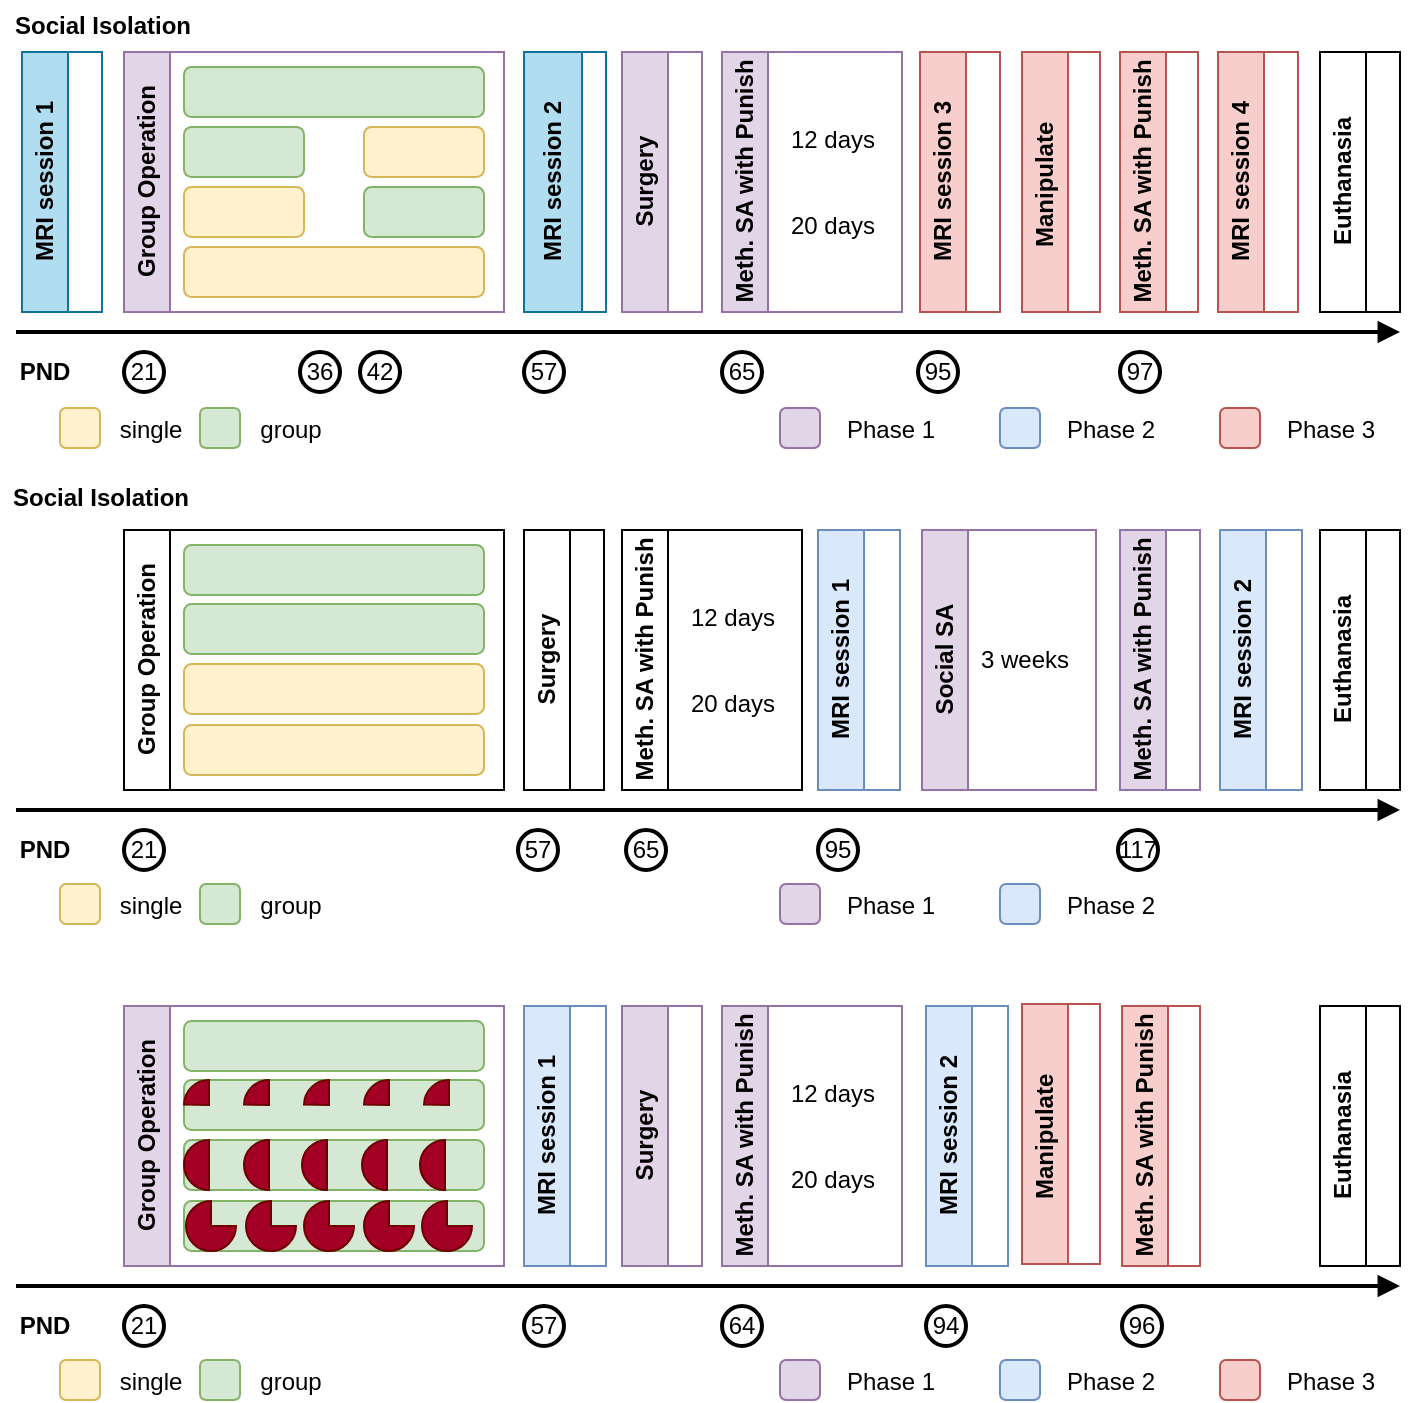<mxfile version="26.0.6">
  <diagram name="Page-1" id="I2RzQkV2m2pnWG8UewLT">
    <mxGraphModel dx="991" dy="853" grid="0" gridSize="10" guides="1" tooltips="1" connect="1" arrows="1" fold="1" page="1" pageScale="1" pageWidth="709" pageHeight="236" math="0" shadow="0">
      <root>
        <mxCell id="0" />
        <mxCell id="1" parent="0" />
        <mxCell id="CC86WL3dVChZbo9_PTtD-1" value="" style="endArrow=block;html=1;rounded=0;endFill=1;strokeWidth=2;" parent="1" edge="1">
          <mxGeometry relative="1" as="geometry">
            <mxPoint x="8" y="166" as="sourcePoint" />
            <mxPoint x="700" y="166" as="targetPoint" />
          </mxGeometry>
        </mxCell>
        <mxCell id="CC86WL3dVChZbo9_PTtD-9" value="Group Operation" style="swimlane;horizontal=0;whiteSpace=wrap;html=1;fillColor=#e1d5e7;strokeColor=#9673a6;" parent="1" vertex="1">
          <mxGeometry x="62" y="26" width="190" height="130" as="geometry">
            <mxRectangle x="40" y="160" width="40" height="120" as="alternateBounds" />
          </mxGeometry>
        </mxCell>
        <mxCell id="CC86WL3dVChZbo9_PTtD-13" value="" style="rounded=1;whiteSpace=wrap;html=1;fillColor=#fff2cc;strokeColor=#d6b656;" parent="CC86WL3dVChZbo9_PTtD-9" vertex="1">
          <mxGeometry x="30" y="97.5" width="150" height="25" as="geometry" />
        </mxCell>
        <mxCell id="CC86WL3dVChZbo9_PTtD-14" value="" style="rounded=1;whiteSpace=wrap;html=1;fillColor=#d5e8d4;strokeColor=#82b366;" parent="CC86WL3dVChZbo9_PTtD-9" vertex="1">
          <mxGeometry x="30" y="7.5" width="150" height="25" as="geometry" />
        </mxCell>
        <mxCell id="CC86WL3dVChZbo9_PTtD-15" value="" style="rounded=1;whiteSpace=wrap;html=1;fillColor=#d5e8d4;strokeColor=#82b366;" parent="CC86WL3dVChZbo9_PTtD-9" vertex="1">
          <mxGeometry x="30" y="37.5" width="60" height="25" as="geometry" />
        </mxCell>
        <mxCell id="CC86WL3dVChZbo9_PTtD-16" value="" style="rounded=1;whiteSpace=wrap;html=1;fillColor=#fff2cc;strokeColor=#d6b656;" parent="CC86WL3dVChZbo9_PTtD-9" vertex="1">
          <mxGeometry x="120" y="37.5" width="60" height="25" as="geometry" />
        </mxCell>
        <mxCell id="CC86WL3dVChZbo9_PTtD-17" value="" style="rounded=1;whiteSpace=wrap;html=1;fillColor=#fff2cc;strokeColor=#d6b656;" parent="CC86WL3dVChZbo9_PTtD-9" vertex="1">
          <mxGeometry x="30" y="67.5" width="60" height="25" as="geometry" />
        </mxCell>
        <mxCell id="CC86WL3dVChZbo9_PTtD-18" value="" style="rounded=1;whiteSpace=wrap;html=1;fillColor=#d5e8d4;strokeColor=#82b366;" parent="CC86WL3dVChZbo9_PTtD-9" vertex="1">
          <mxGeometry x="120" y="67.5" width="60" height="25" as="geometry" />
        </mxCell>
        <mxCell id="CC86WL3dVChZbo9_PTtD-10" value="21" style="ellipse;whiteSpace=wrap;html=1;aspect=fixed;strokeWidth=2;" parent="1" vertex="1">
          <mxGeometry x="62" y="176" width="20" height="20" as="geometry" />
        </mxCell>
        <mxCell id="CC86WL3dVChZbo9_PTtD-11" value="57" style="ellipse;whiteSpace=wrap;html=1;aspect=fixed;strokeWidth=2;" parent="1" vertex="1">
          <mxGeometry x="262" y="176" width="20" height="20" as="geometry" />
        </mxCell>
        <mxCell id="CC86WL3dVChZbo9_PTtD-19" value="Surgery" style="swimlane;horizontal=0;whiteSpace=wrap;html=1;fillColor=#e1d5e7;strokeColor=#9673a6;" parent="1" vertex="1">
          <mxGeometry x="311" y="26" width="40" height="130" as="geometry">
            <mxRectangle x="40" y="160" width="40" height="120" as="alternateBounds" />
          </mxGeometry>
        </mxCell>
        <mxCell id="CC86WL3dVChZbo9_PTtD-26" value="Meth. SA with Punish" style="swimlane;horizontal=0;whiteSpace=wrap;html=1;fillColor=#e1d5e7;strokeColor=#9673a6;" parent="1" vertex="1">
          <mxGeometry x="361" y="26" width="90" height="130" as="geometry">
            <mxRectangle x="40" y="160" width="40" height="120" as="alternateBounds" />
          </mxGeometry>
        </mxCell>
        <mxCell id="CC86WL3dVChZbo9_PTtD-32" value="&lt;div&gt;12 days&lt;/div&gt;&lt;div&gt;&lt;br&gt;&lt;/div&gt;&lt;div&gt;&lt;br&gt;&lt;/div&gt;20 days" style="text;html=1;align=center;verticalAlign=middle;resizable=0;points=[];autosize=1;strokeColor=none;fillColor=none;" parent="CC86WL3dVChZbo9_PTtD-26" vertex="1">
          <mxGeometry x="20" y="30" width="70" height="70" as="geometry" />
        </mxCell>
        <mxCell id="CC86WL3dVChZbo9_PTtD-29" value="MRI session 1" style="swimlane;horizontal=0;whiteSpace=wrap;html=1;fillColor=#b1ddf0;strokeColor=#10739e;" parent="1" vertex="1">
          <mxGeometry x="11" y="26" width="40" height="130" as="geometry">
            <mxRectangle x="40" y="160" width="40" height="120" as="alternateBounds" />
          </mxGeometry>
        </mxCell>
        <mxCell id="CC86WL3dVChZbo9_PTtD-30" value="MRI session 3" style="swimlane;horizontal=0;whiteSpace=wrap;html=1;fillColor=#f8cecc;strokeColor=#b85450;" parent="1" vertex="1">
          <mxGeometry x="460" y="26" width="40" height="130" as="geometry">
            <mxRectangle x="40" y="160" width="40" height="120" as="alternateBounds" />
          </mxGeometry>
        </mxCell>
        <mxCell id="CC86WL3dVChZbo9_PTtD-31" value="95" style="ellipse;whiteSpace=wrap;html=1;aspect=fixed;strokeWidth=2;" parent="1" vertex="1">
          <mxGeometry x="459" y="176" width="20" height="20" as="geometry" />
        </mxCell>
        <mxCell id="CC86WL3dVChZbo9_PTtD-33" value="MRI session 2" style="swimlane;horizontal=0;whiteSpace=wrap;html=1;fillColor=#b1ddf0;strokeColor=#10739e;startSize=29;" parent="1" vertex="1">
          <mxGeometry x="262" y="26" width="41" height="130" as="geometry">
            <mxRectangle x="40" y="160" width="40" height="120" as="alternateBounds" />
          </mxGeometry>
        </mxCell>
        <mxCell id="CC86WL3dVChZbo9_PTtD-34" value="Manipulate&amp;nbsp;" style="swimlane;horizontal=0;whiteSpace=wrap;html=1;fillColor=#f8cecc;strokeColor=#b85450;" parent="1" vertex="1">
          <mxGeometry x="511" y="26" width="39" height="130" as="geometry">
            <mxRectangle x="40" y="160" width="40" height="120" as="alternateBounds" />
          </mxGeometry>
        </mxCell>
        <mxCell id="CC86WL3dVChZbo9_PTtD-36" value="MRI session 4" style="swimlane;horizontal=0;whiteSpace=wrap;html=1;fillColor=#f8cecc;strokeColor=#b85450;" parent="1" vertex="1">
          <mxGeometry x="609" y="26" width="40" height="130" as="geometry">
            <mxRectangle x="40" y="160" width="40" height="120" as="alternateBounds" />
          </mxGeometry>
        </mxCell>
        <mxCell id="CC86WL3dVChZbo9_PTtD-37" value="97" style="ellipse;whiteSpace=wrap;html=1;aspect=fixed;strokeWidth=2;" parent="1" vertex="1">
          <mxGeometry x="560" y="176" width="20" height="20" as="geometry" />
        </mxCell>
        <mxCell id="CC86WL3dVChZbo9_PTtD-38" value="Meth. SA with Punish" style="swimlane;horizontal=0;whiteSpace=wrap;html=1;fillColor=#f8cecc;strokeColor=#b85450;" parent="1" vertex="1">
          <mxGeometry x="560" y="26" width="39" height="130" as="geometry">
            <mxRectangle x="40" y="160" width="40" height="120" as="alternateBounds" />
          </mxGeometry>
        </mxCell>
        <mxCell id="CC86WL3dVChZbo9_PTtD-52" value="Euthanasia" style="swimlane;horizontal=0;whiteSpace=wrap;html=1;" parent="1" vertex="1">
          <mxGeometry x="660" y="26" width="40" height="130" as="geometry">
            <mxRectangle x="40" y="160" width="40" height="120" as="alternateBounds" />
          </mxGeometry>
        </mxCell>
        <mxCell id="CC86WL3dVChZbo9_PTtD-53" value="65" style="ellipse;whiteSpace=wrap;html=1;aspect=fixed;strokeWidth=2;" parent="1" vertex="1">
          <mxGeometry x="361" y="176" width="20" height="20" as="geometry" />
        </mxCell>
        <mxCell id="CC86WL3dVChZbo9_PTtD-39" value="" style="rounded=1;whiteSpace=wrap;html=1;fillColor=#fff2cc;strokeColor=#d6b656;" parent="1" vertex="1">
          <mxGeometry x="30" y="204" width="20" height="20" as="geometry" />
        </mxCell>
        <mxCell id="CC86WL3dVChZbo9_PTtD-41" value="single" style="text;html=1;align=center;verticalAlign=bottom;resizable=0;points=[];autosize=1;strokeColor=none;fillColor=none;" parent="1" vertex="1">
          <mxGeometry x="50" y="194" width="50" height="30" as="geometry" />
        </mxCell>
        <mxCell id="CC86WL3dVChZbo9_PTtD-40" value="" style="rounded=1;whiteSpace=wrap;html=1;fillColor=#d5e8d4;strokeColor=#82b366;" parent="1" vertex="1">
          <mxGeometry x="100" y="204" width="20" height="20" as="geometry" />
        </mxCell>
        <mxCell id="CC86WL3dVChZbo9_PTtD-42" value="group" style="text;html=1;align=center;verticalAlign=bottom;resizable=0;points=[];autosize=1;strokeColor=none;fillColor=none;" parent="1" vertex="1">
          <mxGeometry x="120" y="194" width="50" height="30" as="geometry" />
        </mxCell>
        <mxCell id="CC86WL3dVChZbo9_PTtD-44" value="Phase 1" style="text;html=1;align=center;verticalAlign=bottom;resizable=0;points=[];autosize=1;strokeColor=none;fillColor=none;" parent="1" vertex="1">
          <mxGeometry x="410" y="194" width="70" height="30" as="geometry" />
        </mxCell>
        <mxCell id="CC86WL3dVChZbo9_PTtD-48" value="" style="rounded=1;whiteSpace=wrap;html=1;fillColor=#e1d5e7;strokeColor=#9673a6;" parent="1" vertex="1">
          <mxGeometry x="390" y="204" width="20" height="20" as="geometry" />
        </mxCell>
        <mxCell id="CC86WL3dVChZbo9_PTtD-46" value="Phase 2" style="text;html=1;align=center;verticalAlign=bottom;resizable=0;points=[];autosize=1;strokeColor=none;fillColor=none;" parent="1" vertex="1">
          <mxGeometry x="520" y="194" width="70" height="30" as="geometry" />
        </mxCell>
        <mxCell id="CC86WL3dVChZbo9_PTtD-49" value="" style="rounded=1;whiteSpace=wrap;html=1;fillColor=#dae8fc;strokeColor=#6c8ebf;" parent="1" vertex="1">
          <mxGeometry x="500" y="204" width="20" height="20" as="geometry" />
        </mxCell>
        <mxCell id="CC86WL3dVChZbo9_PTtD-47" value="Phase 3" style="text;html=1;align=center;verticalAlign=bottom;resizable=0;points=[];autosize=1;strokeColor=none;fillColor=none;" parent="1" vertex="1">
          <mxGeometry x="630" y="194" width="70" height="30" as="geometry" />
        </mxCell>
        <mxCell id="CC86WL3dVChZbo9_PTtD-51" value="" style="rounded=1;whiteSpace=wrap;html=1;fillColor=#f8cecc;strokeColor=#b85450;" parent="1" vertex="1">
          <mxGeometry x="610" y="204" width="20" height="20" as="geometry" />
        </mxCell>
        <mxCell id="CC86WL3dVChZbo9_PTtD-93" value="" style="endArrow=block;html=1;rounded=0;endFill=1;strokeWidth=2;" parent="1" edge="1">
          <mxGeometry relative="1" as="geometry">
            <mxPoint x="8" y="405" as="sourcePoint" />
            <mxPoint x="700" y="405" as="targetPoint" />
          </mxGeometry>
        </mxCell>
        <mxCell id="CC86WL3dVChZbo9_PTtD-94" value="Group Operation" style="swimlane;horizontal=0;whiteSpace=wrap;html=1;" parent="1" vertex="1">
          <mxGeometry x="62" y="265" width="190" height="130" as="geometry">
            <mxRectangle x="40" y="160" width="40" height="120" as="alternateBounds" />
          </mxGeometry>
        </mxCell>
        <mxCell id="CC86WL3dVChZbo9_PTtD-95" value="" style="rounded=1;whiteSpace=wrap;html=1;fillColor=#fff2cc;strokeColor=#d6b656;" parent="CC86WL3dVChZbo9_PTtD-94" vertex="1">
          <mxGeometry x="30" y="97.5" width="150" height="25" as="geometry" />
        </mxCell>
        <mxCell id="CC86WL3dVChZbo9_PTtD-96" value="" style="rounded=1;whiteSpace=wrap;html=1;fillColor=#d5e8d4;strokeColor=#82b366;" parent="CC86WL3dVChZbo9_PTtD-94" vertex="1">
          <mxGeometry x="30" y="7.5" width="150" height="25" as="geometry" />
        </mxCell>
        <mxCell id="CC86WL3dVChZbo9_PTtD-127" value="" style="rounded=1;whiteSpace=wrap;html=1;fillColor=#d5e8d4;strokeColor=#82b366;" parent="CC86WL3dVChZbo9_PTtD-94" vertex="1">
          <mxGeometry x="30" y="37" width="150" height="25" as="geometry" />
        </mxCell>
        <mxCell id="CC86WL3dVChZbo9_PTtD-128" value="" style="rounded=1;whiteSpace=wrap;html=1;fillColor=#fff2cc;strokeColor=#d6b656;" parent="CC86WL3dVChZbo9_PTtD-94" vertex="1">
          <mxGeometry x="30" y="67" width="150" height="25" as="geometry" />
        </mxCell>
        <mxCell id="CC86WL3dVChZbo9_PTtD-101" value="21" style="ellipse;whiteSpace=wrap;html=1;aspect=fixed;strokeWidth=2;" parent="1" vertex="1">
          <mxGeometry x="62" y="415" width="20" height="20" as="geometry" />
        </mxCell>
        <mxCell id="CC86WL3dVChZbo9_PTtD-103" value="57" style="ellipse;whiteSpace=wrap;html=1;aspect=fixed;strokeWidth=2;" parent="1" vertex="1">
          <mxGeometry x="259" y="415" width="20" height="20" as="geometry" />
        </mxCell>
        <mxCell id="CC86WL3dVChZbo9_PTtD-104" value="Surgery" style="swimlane;horizontal=0;whiteSpace=wrap;html=1;" parent="1" vertex="1">
          <mxGeometry x="262" y="265" width="40" height="130" as="geometry">
            <mxRectangle x="40" y="160" width="40" height="120" as="alternateBounds" />
          </mxGeometry>
        </mxCell>
        <mxCell id="CC86WL3dVChZbo9_PTtD-105" value="Social SA" style="swimlane;horizontal=0;whiteSpace=wrap;html=1;fillColor=#e1d5e7;strokeColor=#9673a6;" parent="1" vertex="1">
          <mxGeometry x="461" y="265" width="87" height="130" as="geometry">
            <mxRectangle x="40" y="160" width="40" height="120" as="alternateBounds" />
          </mxGeometry>
        </mxCell>
        <mxCell id="CC86WL3dVChZbo9_PTtD-106" value="&lt;div&gt;3 weeks&lt;/div&gt;" style="text;html=1;align=center;verticalAlign=middle;resizable=0;points=[];autosize=1;strokeColor=none;fillColor=none;" parent="CC86WL3dVChZbo9_PTtD-105" vertex="1">
          <mxGeometry x="16" y="50" width="70" height="30" as="geometry" />
        </mxCell>
        <mxCell id="CC86WL3dVChZbo9_PTtD-109" value="95" style="ellipse;whiteSpace=wrap;html=1;aspect=fixed;strokeWidth=2;" parent="1" vertex="1">
          <mxGeometry x="409" y="415" width="20" height="20" as="geometry" />
        </mxCell>
        <mxCell id="CC86WL3dVChZbo9_PTtD-115" value="Euthanasia" style="swimlane;horizontal=0;whiteSpace=wrap;html=1;" parent="1" vertex="1">
          <mxGeometry x="660" y="265" width="40" height="130" as="geometry">
            <mxRectangle x="40" y="160" width="40" height="120" as="alternateBounds" />
          </mxGeometry>
        </mxCell>
        <mxCell id="CC86WL3dVChZbo9_PTtD-117" value="" style="rounded=1;whiteSpace=wrap;html=1;fillColor=#fff2cc;strokeColor=#d6b656;" parent="1" vertex="1">
          <mxGeometry x="30" y="442" width="20" height="20" as="geometry" />
        </mxCell>
        <mxCell id="CC86WL3dVChZbo9_PTtD-118" value="single" style="text;html=1;align=center;verticalAlign=bottom;resizable=0;points=[];autosize=1;strokeColor=none;fillColor=none;" parent="1" vertex="1">
          <mxGeometry x="50" y="432" width="50" height="30" as="geometry" />
        </mxCell>
        <mxCell id="CC86WL3dVChZbo9_PTtD-119" value="" style="rounded=1;whiteSpace=wrap;html=1;fillColor=#d5e8d4;strokeColor=#82b366;" parent="1" vertex="1">
          <mxGeometry x="100" y="442" width="20" height="20" as="geometry" />
        </mxCell>
        <mxCell id="CC86WL3dVChZbo9_PTtD-120" value="group" style="text;html=1;align=center;verticalAlign=bottom;resizable=0;points=[];autosize=1;strokeColor=none;fillColor=none;" parent="1" vertex="1">
          <mxGeometry x="120" y="432" width="50" height="30" as="geometry" />
        </mxCell>
        <mxCell id="CC86WL3dVChZbo9_PTtD-121" value="Phase 1" style="text;html=1;align=center;verticalAlign=bottom;resizable=0;points=[];autosize=1;strokeColor=none;fillColor=none;" parent="1" vertex="1">
          <mxGeometry x="410" y="432" width="70" height="30" as="geometry" />
        </mxCell>
        <mxCell id="CC86WL3dVChZbo9_PTtD-122" value="" style="rounded=1;whiteSpace=wrap;html=1;fillColor=#e1d5e7;strokeColor=#9673a6;" parent="1" vertex="1">
          <mxGeometry x="390" y="442" width="20" height="20" as="geometry" />
        </mxCell>
        <mxCell id="CC86WL3dVChZbo9_PTtD-123" value="Phase 2" style="text;html=1;align=center;verticalAlign=bottom;resizable=0;points=[];autosize=1;strokeColor=none;fillColor=none;" parent="1" vertex="1">
          <mxGeometry x="520" y="432" width="70" height="30" as="geometry" />
        </mxCell>
        <mxCell id="CC86WL3dVChZbo9_PTtD-124" value="" style="rounded=1;whiteSpace=wrap;html=1;fillColor=#dae8fc;strokeColor=#6c8ebf;" parent="1" vertex="1">
          <mxGeometry x="500" y="442" width="20" height="20" as="geometry" />
        </mxCell>
        <mxCell id="CC86WL3dVChZbo9_PTtD-129" value="42" style="ellipse;whiteSpace=wrap;html=1;aspect=fixed;strokeWidth=2;" parent="1" vertex="1">
          <mxGeometry x="180" y="176" width="20" height="20" as="geometry" />
        </mxCell>
        <mxCell id="CC86WL3dVChZbo9_PTtD-130" value="36" style="ellipse;whiteSpace=wrap;html=1;aspect=fixed;strokeWidth=2;" parent="1" vertex="1">
          <mxGeometry x="150" y="176" width="20" height="20" as="geometry" />
        </mxCell>
        <mxCell id="CC86WL3dVChZbo9_PTtD-131" value="MRI session 1" style="swimlane;horizontal=0;whiteSpace=wrap;html=1;fillColor=#dae8fc;strokeColor=#6c8ebf;" parent="1" vertex="1">
          <mxGeometry x="409" y="265" width="41" height="130" as="geometry">
            <mxRectangle x="40" y="160" width="40" height="120" as="alternateBounds" />
          </mxGeometry>
        </mxCell>
        <mxCell id="CC86WL3dVChZbo9_PTtD-134" value="" style="endArrow=block;html=1;rounded=0;endFill=1;strokeWidth=2;" parent="1" edge="1">
          <mxGeometry relative="1" as="geometry">
            <mxPoint x="8" y="643" as="sourcePoint" />
            <mxPoint x="700" y="643" as="targetPoint" />
          </mxGeometry>
        </mxCell>
        <mxCell id="CC86WL3dVChZbo9_PTtD-135" value="Group Operation" style="swimlane;horizontal=0;whiteSpace=wrap;html=1;fillColor=#e1d5e7;strokeColor=#9673a6;" parent="1" vertex="1">
          <mxGeometry x="62" y="503" width="190" height="130" as="geometry">
            <mxRectangle x="40" y="160" width="40" height="120" as="alternateBounds" />
          </mxGeometry>
        </mxCell>
        <mxCell id="CC86WL3dVChZbo9_PTtD-136" value="" style="rounded=1;whiteSpace=wrap;html=1;fillColor=#d5e8d4;strokeColor=#82b366;" parent="CC86WL3dVChZbo9_PTtD-135" vertex="1">
          <mxGeometry x="30" y="97.5" width="150" height="25" as="geometry" />
        </mxCell>
        <mxCell id="CC86WL3dVChZbo9_PTtD-137" value="" style="rounded=1;whiteSpace=wrap;html=1;fillColor=#d5e8d4;strokeColor=#82b366;" parent="CC86WL3dVChZbo9_PTtD-135" vertex="1">
          <mxGeometry x="30" y="7.5" width="150" height="25" as="geometry" />
        </mxCell>
        <mxCell id="CC86WL3dVChZbo9_PTtD-138" value="" style="rounded=1;whiteSpace=wrap;html=1;fillColor=#d5e8d4;strokeColor=#82b366;" parent="CC86WL3dVChZbo9_PTtD-135" vertex="1">
          <mxGeometry x="30" y="37" width="150" height="25" as="geometry" />
        </mxCell>
        <mxCell id="CC86WL3dVChZbo9_PTtD-139" value="" style="rounded=1;whiteSpace=wrap;html=1;fillColor=#d5e8d4;strokeColor=#82b366;" parent="CC86WL3dVChZbo9_PTtD-135" vertex="1">
          <mxGeometry x="30" y="67" width="150" height="25" as="geometry" />
        </mxCell>
        <mxCell id="CC86WL3dVChZbo9_PTtD-188" value="" style="group" parent="CC86WL3dVChZbo9_PTtD-135" vertex="1" connectable="0">
          <mxGeometry x="30" y="37" width="145" height="25" as="geometry" />
        </mxCell>
        <mxCell id="CC86WL3dVChZbo9_PTtD-171" value="" style="verticalLabelPosition=bottom;verticalAlign=top;html=1;shape=mxgraph.basic.pie;startAngle=0.753;endAngle=0;fillColor=#a20025;fontColor=#ffffff;strokeColor=#6F0000;" parent="CC86WL3dVChZbo9_PTtD-188" vertex="1">
          <mxGeometry x="30" width="25" height="25" as="geometry" />
        </mxCell>
        <mxCell id="CC86WL3dVChZbo9_PTtD-174" value="" style="verticalLabelPosition=bottom;verticalAlign=top;html=1;shape=mxgraph.basic.pie;startAngle=0.753;endAngle=0;fillColor=#a20025;fontColor=#ffffff;strokeColor=#6F0000;" parent="CC86WL3dVChZbo9_PTtD-188" vertex="1">
          <mxGeometry x="60" width="25" height="25" as="geometry" />
        </mxCell>
        <mxCell id="CC86WL3dVChZbo9_PTtD-175" value="" style="verticalLabelPosition=bottom;verticalAlign=top;html=1;shape=mxgraph.basic.pie;startAngle=0.753;endAngle=0;fillColor=#a20025;fontColor=#ffffff;strokeColor=#6F0000;" parent="CC86WL3dVChZbo9_PTtD-188" vertex="1">
          <mxGeometry x="90" width="25" height="25" as="geometry" />
        </mxCell>
        <mxCell id="CC86WL3dVChZbo9_PTtD-176" value="" style="verticalLabelPosition=bottom;verticalAlign=top;html=1;shape=mxgraph.basic.pie;startAngle=0.753;endAngle=0;fillColor=#a20025;fontColor=#ffffff;strokeColor=#6F0000;" parent="CC86WL3dVChZbo9_PTtD-188" vertex="1">
          <mxGeometry x="120" width="25" height="25" as="geometry" />
        </mxCell>
        <mxCell id="CC86WL3dVChZbo9_PTtD-177" value="" style="verticalLabelPosition=bottom;verticalAlign=top;html=1;shape=mxgraph.basic.pie;startAngle=0.753;endAngle=0;fillColor=#a20025;fontColor=#ffffff;strokeColor=#6F0000;" parent="CC86WL3dVChZbo9_PTtD-188" vertex="1">
          <mxGeometry width="25" height="25" as="geometry" />
        </mxCell>
        <mxCell id="CC86WL3dVChZbo9_PTtD-189" value="" style="group" parent="CC86WL3dVChZbo9_PTtD-135" vertex="1" connectable="0">
          <mxGeometry x="30" y="67" width="143" height="25" as="geometry" />
        </mxCell>
        <mxCell id="CC86WL3dVChZbo9_PTtD-172" value="" style="verticalLabelPosition=bottom;verticalAlign=top;html=1;shape=mxgraph.basic.pie;startAngle=0.5;endAngle=0;fillColor=#a20025;fontColor=#ffffff;strokeColor=#6F0000;" parent="CC86WL3dVChZbo9_PTtD-189" vertex="1">
          <mxGeometry width="25" height="25" as="geometry" />
        </mxCell>
        <mxCell id="CC86WL3dVChZbo9_PTtD-178" value="" style="verticalLabelPosition=bottom;verticalAlign=top;html=1;shape=mxgraph.basic.pie;startAngle=0.5;endAngle=0;fillColor=#a20025;fontColor=#ffffff;strokeColor=#6F0000;" parent="CC86WL3dVChZbo9_PTtD-189" vertex="1">
          <mxGeometry x="30" width="25" height="25" as="geometry" />
        </mxCell>
        <mxCell id="CC86WL3dVChZbo9_PTtD-179" value="" style="verticalLabelPosition=bottom;verticalAlign=top;html=1;shape=mxgraph.basic.pie;startAngle=0.5;endAngle=0;fillColor=#a20025;fontColor=#ffffff;strokeColor=#6F0000;" parent="CC86WL3dVChZbo9_PTtD-189" vertex="1">
          <mxGeometry x="59" width="25" height="25" as="geometry" />
        </mxCell>
        <mxCell id="CC86WL3dVChZbo9_PTtD-180" value="" style="verticalLabelPosition=bottom;verticalAlign=top;html=1;shape=mxgraph.basic.pie;startAngle=0.5;endAngle=0;fillColor=#a20025;fontColor=#ffffff;strokeColor=#6F0000;" parent="CC86WL3dVChZbo9_PTtD-189" vertex="1">
          <mxGeometry x="89" width="25" height="25" as="geometry" />
        </mxCell>
        <mxCell id="CC86WL3dVChZbo9_PTtD-181" value="" style="verticalLabelPosition=bottom;verticalAlign=top;html=1;shape=mxgraph.basic.pie;startAngle=0.5;endAngle=0;fillColor=#a20025;fontColor=#ffffff;strokeColor=#6F0000;" parent="CC86WL3dVChZbo9_PTtD-189" vertex="1">
          <mxGeometry x="118" width="25" height="25" as="geometry" />
        </mxCell>
        <mxCell id="CC86WL3dVChZbo9_PTtD-190" value="" style="group" parent="CC86WL3dVChZbo9_PTtD-135" vertex="1" connectable="0">
          <mxGeometry x="31" y="97.5" width="143" height="25" as="geometry" />
        </mxCell>
        <mxCell id="CC86WL3dVChZbo9_PTtD-173" value="" style="verticalLabelPosition=bottom;verticalAlign=top;html=1;shape=mxgraph.basic.pie;startAngle=0.25;endAngle=0;fillColor=#a20025;fontColor=#ffffff;strokeColor=#6F0000;" parent="CC86WL3dVChZbo9_PTtD-190" vertex="1">
          <mxGeometry width="25" height="25" as="geometry" />
        </mxCell>
        <mxCell id="CC86WL3dVChZbo9_PTtD-184" value="" style="verticalLabelPosition=bottom;verticalAlign=top;html=1;shape=mxgraph.basic.pie;startAngle=0.25;endAngle=0;fillColor=#a20025;fontColor=#ffffff;strokeColor=#6F0000;" parent="CC86WL3dVChZbo9_PTtD-190" vertex="1">
          <mxGeometry x="30" width="25" height="25" as="geometry" />
        </mxCell>
        <mxCell id="CC86WL3dVChZbo9_PTtD-185" value="" style="verticalLabelPosition=bottom;verticalAlign=top;html=1;shape=mxgraph.basic.pie;startAngle=0.25;endAngle=0;fillColor=#a20025;fontColor=#ffffff;strokeColor=#6F0000;fontStyle=0" parent="CC86WL3dVChZbo9_PTtD-190" vertex="1">
          <mxGeometry x="118" width="25" height="25" as="geometry" />
        </mxCell>
        <mxCell id="CC86WL3dVChZbo9_PTtD-186" value="" style="verticalLabelPosition=bottom;verticalAlign=top;html=1;shape=mxgraph.basic.pie;startAngle=0.25;endAngle=0;fillColor=#a20025;fontColor=#ffffff;strokeColor=#6F0000;" parent="CC86WL3dVChZbo9_PTtD-190" vertex="1">
          <mxGeometry x="59" width="25" height="25" as="geometry" />
        </mxCell>
        <mxCell id="CC86WL3dVChZbo9_PTtD-187" value="" style="verticalLabelPosition=bottom;verticalAlign=top;html=1;shape=mxgraph.basic.pie;startAngle=0.25;endAngle=0;fillColor=#a20025;fontColor=#ffffff;strokeColor=#6F0000;" parent="CC86WL3dVChZbo9_PTtD-190" vertex="1">
          <mxGeometry x="89" width="25" height="25" as="geometry" />
        </mxCell>
        <mxCell id="CC86WL3dVChZbo9_PTtD-140" value="21" style="ellipse;whiteSpace=wrap;html=1;aspect=fixed;strokeWidth=2;" parent="1" vertex="1">
          <mxGeometry x="62" y="653" width="20" height="20" as="geometry" />
        </mxCell>
        <mxCell id="CC86WL3dVChZbo9_PTtD-141" value="57" style="ellipse;whiteSpace=wrap;html=1;aspect=fixed;strokeWidth=2;" parent="1" vertex="1">
          <mxGeometry x="262" y="653" width="20" height="20" as="geometry" />
        </mxCell>
        <mxCell id="CC86WL3dVChZbo9_PTtD-142" value="64" style="ellipse;whiteSpace=wrap;html=1;aspect=fixed;strokeWidth=2;" parent="1" vertex="1">
          <mxGeometry x="361" y="653" width="20" height="20" as="geometry" />
        </mxCell>
        <mxCell id="CC86WL3dVChZbo9_PTtD-146" value="94" style="ellipse;whiteSpace=wrap;html=1;aspect=fixed;strokeWidth=2;" parent="1" vertex="1">
          <mxGeometry x="463" y="653" width="20" height="20" as="geometry" />
        </mxCell>
        <mxCell id="CC86WL3dVChZbo9_PTtD-147" value="MRI session 1" style="swimlane;horizontal=0;whiteSpace=wrap;html=1;fillColor=#dae8fc;strokeColor=#6c8ebf;" parent="1" vertex="1">
          <mxGeometry x="262" y="503" width="41" height="130" as="geometry">
            <mxRectangle x="40" y="160" width="40" height="120" as="alternateBounds" />
          </mxGeometry>
        </mxCell>
        <mxCell id="CC86WL3dVChZbo9_PTtD-149" value="96" style="ellipse;whiteSpace=wrap;html=1;aspect=fixed;strokeWidth=2;" parent="1" vertex="1">
          <mxGeometry x="561" y="653" width="20" height="20" as="geometry" />
        </mxCell>
        <mxCell id="CC86WL3dVChZbo9_PTtD-150" value="Meth. SA with Punish" style="swimlane;horizontal=0;whiteSpace=wrap;html=1;fillColor=#f8cecc;strokeColor=#b85450;" parent="1" vertex="1">
          <mxGeometry x="561" y="503" width="39" height="130" as="geometry">
            <mxRectangle x="40" y="160" width="40" height="120" as="alternateBounds" />
          </mxGeometry>
        </mxCell>
        <mxCell id="CC86WL3dVChZbo9_PTtD-151" value="Euthanasia" style="swimlane;horizontal=0;whiteSpace=wrap;html=1;" parent="1" vertex="1">
          <mxGeometry x="660" y="503" width="40" height="130" as="geometry">
            <mxRectangle x="40" y="160" width="40" height="120" as="alternateBounds" />
          </mxGeometry>
        </mxCell>
        <mxCell id="CC86WL3dVChZbo9_PTtD-152" value="" style="rounded=1;whiteSpace=wrap;html=1;fillColor=#fff2cc;strokeColor=#d6b656;" parent="1" vertex="1">
          <mxGeometry x="30" y="680" width="20" height="20" as="geometry" />
        </mxCell>
        <mxCell id="CC86WL3dVChZbo9_PTtD-153" value="single" style="text;html=1;align=center;verticalAlign=bottom;resizable=0;points=[];autosize=1;strokeColor=none;fillColor=none;" parent="1" vertex="1">
          <mxGeometry x="50" y="670" width="50" height="30" as="geometry" />
        </mxCell>
        <mxCell id="CC86WL3dVChZbo9_PTtD-154" value="" style="rounded=1;whiteSpace=wrap;html=1;fillColor=#d5e8d4;strokeColor=#82b366;" parent="1" vertex="1">
          <mxGeometry x="100" y="680" width="20" height="20" as="geometry" />
        </mxCell>
        <mxCell id="CC86WL3dVChZbo9_PTtD-155" value="group" style="text;html=1;align=center;verticalAlign=bottom;resizable=0;points=[];autosize=1;strokeColor=none;fillColor=none;" parent="1" vertex="1">
          <mxGeometry x="120" y="670" width="50" height="30" as="geometry" />
        </mxCell>
        <mxCell id="CC86WL3dVChZbo9_PTtD-156" value="Phase 1" style="text;html=1;align=center;verticalAlign=bottom;resizable=0;points=[];autosize=1;strokeColor=none;fillColor=none;" parent="1" vertex="1">
          <mxGeometry x="410" y="670" width="70" height="30" as="geometry" />
        </mxCell>
        <mxCell id="CC86WL3dVChZbo9_PTtD-157" value="" style="rounded=1;whiteSpace=wrap;html=1;fillColor=#e1d5e7;strokeColor=#9673a6;" parent="1" vertex="1">
          <mxGeometry x="390" y="680" width="20" height="20" as="geometry" />
        </mxCell>
        <mxCell id="CC86WL3dVChZbo9_PTtD-158" value="Phase 2" style="text;html=1;align=center;verticalAlign=bottom;resizable=0;points=[];autosize=1;strokeColor=none;fillColor=none;" parent="1" vertex="1">
          <mxGeometry x="520" y="670" width="70" height="30" as="geometry" />
        </mxCell>
        <mxCell id="CC86WL3dVChZbo9_PTtD-159" value="" style="rounded=1;whiteSpace=wrap;html=1;fillColor=#dae8fc;strokeColor=#6c8ebf;" parent="1" vertex="1">
          <mxGeometry x="500" y="680" width="20" height="20" as="geometry" />
        </mxCell>
        <mxCell id="CC86WL3dVChZbo9_PTtD-160" value="MRI session 2" style="swimlane;horizontal=0;whiteSpace=wrap;html=1;fillColor=#dae8fc;strokeColor=#6c8ebf;" parent="1" vertex="1">
          <mxGeometry x="463" y="503" width="41" height="130" as="geometry">
            <mxRectangle x="40" y="160" width="40" height="120" as="alternateBounds" />
          </mxGeometry>
        </mxCell>
        <mxCell id="CC86WL3dVChZbo9_PTtD-162" value="Meth. SA with Punish" style="swimlane;horizontal=0;whiteSpace=wrap;html=1;fillColor=#e1d5e7;strokeColor=#9673a6;" parent="1" vertex="1">
          <mxGeometry x="560" y="265" width="40" height="130" as="geometry">
            <mxRectangle x="40" y="160" width="40" height="120" as="alternateBounds" />
          </mxGeometry>
        </mxCell>
        <mxCell id="CC86WL3dVChZbo9_PTtD-164" value="117" style="ellipse;whiteSpace=wrap;html=1;aspect=fixed;strokeWidth=2;" parent="1" vertex="1">
          <mxGeometry x="559" y="415" width="20" height="20" as="geometry" />
        </mxCell>
        <mxCell id="CC86WL3dVChZbo9_PTtD-165" value="MRI session 2" style="swimlane;horizontal=0;whiteSpace=wrap;html=1;fillColor=#dae8fc;strokeColor=#6c8ebf;" parent="1" vertex="1">
          <mxGeometry x="610" y="265" width="41" height="130" as="geometry">
            <mxRectangle x="40" y="160" width="40" height="120" as="alternateBounds" />
          </mxGeometry>
        </mxCell>
        <mxCell id="CC86WL3dVChZbo9_PTtD-166" value="Meth. SA with Punish" style="swimlane;horizontal=0;whiteSpace=wrap;html=1;" parent="1" vertex="1">
          <mxGeometry x="311" y="265" width="90" height="130" as="geometry">
            <mxRectangle x="40" y="160" width="40" height="120" as="alternateBounds" />
          </mxGeometry>
        </mxCell>
        <mxCell id="CC86WL3dVChZbo9_PTtD-167" value="&lt;div&gt;12 days&lt;/div&gt;&lt;div&gt;&lt;br&gt;&lt;/div&gt;&lt;div&gt;&lt;br&gt;&lt;/div&gt;20 days" style="text;html=1;align=center;verticalAlign=middle;resizable=0;points=[];autosize=1;strokeColor=none;fillColor=none;" parent="CC86WL3dVChZbo9_PTtD-166" vertex="1">
          <mxGeometry x="20" y="30" width="70" height="70" as="geometry" />
        </mxCell>
        <mxCell id="CC86WL3dVChZbo9_PTtD-168" value="65" style="ellipse;whiteSpace=wrap;html=1;aspect=fixed;strokeWidth=2;" parent="1" vertex="1">
          <mxGeometry x="313" y="415" width="20" height="20" as="geometry" />
        </mxCell>
        <mxCell id="CC86WL3dVChZbo9_PTtD-191" value="Surgery" style="swimlane;horizontal=0;whiteSpace=wrap;html=1;fillColor=#e1d5e7;strokeColor=#9673a6;" parent="1" vertex="1">
          <mxGeometry x="311" y="503" width="40" height="130" as="geometry">
            <mxRectangle x="40" y="160" width="40" height="120" as="alternateBounds" />
          </mxGeometry>
        </mxCell>
        <mxCell id="CC86WL3dVChZbo9_PTtD-193" value="Meth. SA with Punish" style="swimlane;horizontal=0;whiteSpace=wrap;html=1;fillColor=#e1d5e7;strokeColor=#9673a6;" parent="1" vertex="1">
          <mxGeometry x="361" y="503" width="90" height="130" as="geometry">
            <mxRectangle x="40" y="160" width="40" height="120" as="alternateBounds" />
          </mxGeometry>
        </mxCell>
        <mxCell id="CC86WL3dVChZbo9_PTtD-194" value="&lt;div&gt;12 days&lt;/div&gt;&lt;div&gt;&lt;br&gt;&lt;/div&gt;&lt;div&gt;&lt;br&gt;&lt;/div&gt;20 days" style="text;html=1;align=center;verticalAlign=middle;resizable=0;points=[];autosize=1;strokeColor=none;fillColor=none;" parent="CC86WL3dVChZbo9_PTtD-193" vertex="1">
          <mxGeometry x="20" y="30" width="70" height="70" as="geometry" />
        </mxCell>
        <mxCell id="CC86WL3dVChZbo9_PTtD-195" value="Manipulate&amp;nbsp;" style="swimlane;horizontal=0;whiteSpace=wrap;html=1;fillColor=#f8cecc;strokeColor=#b85450;" parent="1" vertex="1">
          <mxGeometry x="511" y="502" width="39" height="130" as="geometry">
            <mxRectangle x="40" y="160" width="40" height="120" as="alternateBounds" />
          </mxGeometry>
        </mxCell>
        <mxCell id="CC86WL3dVChZbo9_PTtD-196" value="Phase 3" style="text;html=1;align=center;verticalAlign=bottom;resizable=0;points=[];autosize=1;strokeColor=none;fillColor=none;" parent="1" vertex="1">
          <mxGeometry x="630" y="670" width="70" height="30" as="geometry" />
        </mxCell>
        <mxCell id="CC86WL3dVChZbo9_PTtD-197" value="" style="rounded=1;whiteSpace=wrap;html=1;fillColor=#f8cecc;strokeColor=#b85450;" parent="1" vertex="1">
          <mxGeometry x="610" y="680" width="20" height="20" as="geometry" />
        </mxCell>
        <mxCell id="fP5M8shgC96ckiccFGSR-3" value="PND" style="text;html=1;align=center;verticalAlign=middle;resizable=0;points=[];autosize=1;strokeColor=none;fillColor=none;fontStyle=1" vertex="1" parent="1">
          <mxGeometry y="173" width="43" height="26" as="geometry" />
        </mxCell>
        <mxCell id="fP5M8shgC96ckiccFGSR-4" value="PND" style="text;html=1;align=center;verticalAlign=middle;resizable=0;points=[];autosize=1;strokeColor=none;fillColor=none;fontStyle=1" vertex="1" parent="1">
          <mxGeometry y="412" width="43" height="26" as="geometry" />
        </mxCell>
        <mxCell id="fP5M8shgC96ckiccFGSR-5" value="PND" style="text;html=1;align=center;verticalAlign=middle;resizable=0;points=[];autosize=1;strokeColor=none;fillColor=none;fontStyle=1" vertex="1" parent="1">
          <mxGeometry y="650" width="43" height="26" as="geometry" />
        </mxCell>
        <mxCell id="fP5M8shgC96ckiccFGSR-6" value="Social Isolation" style="text;html=1;align=center;verticalAlign=middle;resizable=0;points=[];autosize=1;strokeColor=none;fillColor=none;fontStyle=1" vertex="1" parent="1">
          <mxGeometry x="1" width="99" height="26" as="geometry" />
        </mxCell>
        <mxCell id="fP5M8shgC96ckiccFGSR-7" value="Social Isolation" style="text;html=1;align=center;verticalAlign=middle;resizable=0;points=[];autosize=1;strokeColor=none;fillColor=none;fontStyle=1" vertex="1" parent="1">
          <mxGeometry y="236" width="99" height="26" as="geometry" />
        </mxCell>
      </root>
    </mxGraphModel>
  </diagram>
</mxfile>
